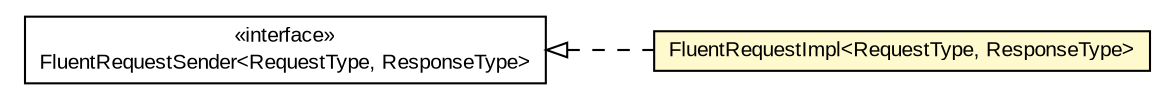 #!/usr/local/bin/dot
#
# Class diagram 
# Generated by UMLGraph version R5_6-24-gf6e263 (http://www.umlgraph.org/)
#

digraph G {
	edge [fontname="arial",fontsize=10,labelfontname="arial",labelfontsize=10];
	node [fontname="arial",fontsize=10,shape=plaintext];
	nodesep=0.25;
	ranksep=0.5;
	rankdir=LR;
	// org.turbogwt.core.http.FluentRequestSender<RequestType, ResponseType>
	c1134 [label=<<table title="org.turbogwt.core.http.FluentRequestSender" border="0" cellborder="1" cellspacing="0" cellpadding="2" port="p" href="./FluentRequestSender.html">
		<tr><td><table border="0" cellspacing="0" cellpadding="1">
<tr><td align="center" balign="center"> &#171;interface&#187; </td></tr>
<tr><td align="center" balign="center"> FluentRequestSender&lt;RequestType, ResponseType&gt; </td></tr>
		</table></td></tr>
		</table>>, URL="./FluentRequestSender.html", fontname="arial", fontcolor="black", fontsize=10.0];
	// org.turbogwt.core.http.FluentRequestImpl<RequestType, ResponseType>
	c1135 [label=<<table title="org.turbogwt.core.http.FluentRequestImpl" border="0" cellborder="1" cellspacing="0" cellpadding="2" port="p" bgcolor="lemonChiffon" href="./FluentRequestImpl.html">
		<tr><td><table border="0" cellspacing="0" cellpadding="1">
<tr><td align="center" balign="center"> FluentRequestImpl&lt;RequestType, ResponseType&gt; </td></tr>
		</table></td></tr>
		</table>>, URL="./FluentRequestImpl.html", fontname="arial", fontcolor="black", fontsize=10.0];
	//org.turbogwt.core.http.FluentRequestImpl<RequestType, ResponseType> implements org.turbogwt.core.http.FluentRequestSender<RequestType, ResponseType>
	c1134:p -> c1135:p [dir=back,arrowtail=empty,style=dashed];
}

